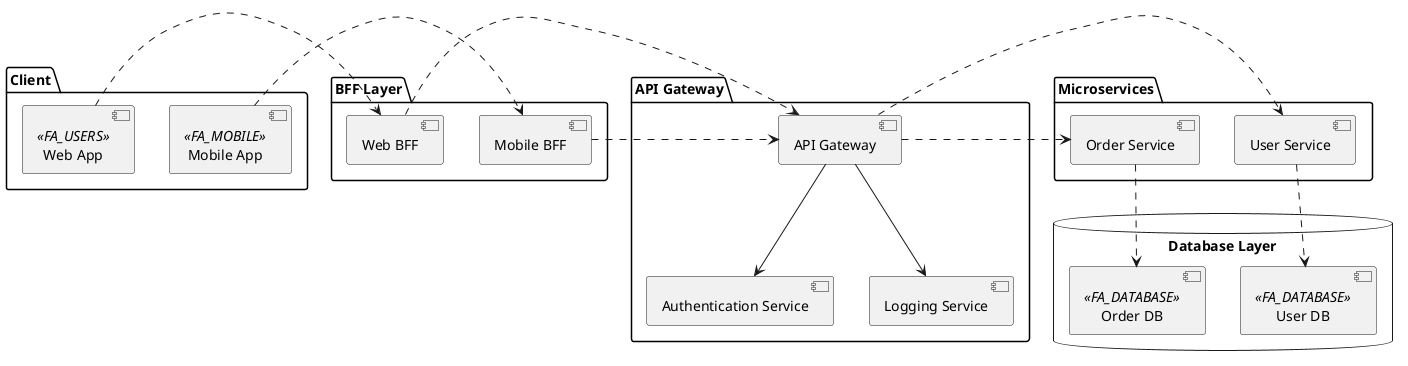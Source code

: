 @startuml
!include <tupadr3/font-awesome/users>
!include <tupadr3/font-awesome/mobile>
!include <tupadr3/font-awesome/database>

package "Client" {
  [Mobile App] as mobile <<FA_MOBILE>>
  [Web App] as web <<FA_USERS>>
}

package "API Gateway" {
  [API Gateway] as gateway
  gateway -down-> [Authentication Service]
  gateway -down-> [Logging Service] 
}

package "BFF Layer" {
  [Mobile BFF] as mobileBff
  [Web BFF] as webBff
}

package "Microservices" {
  [User Service] as user 
  [Order Service] as order
}

database "Database Layer" {
  [User DB] <<FA_DATABASE>>
  [Order DB] <<FA_DATABASE>>
}

mobile .right.> mobileBff
web .right.> webBff

mobileBff .right.> gateway
webBff .right.> gateway

gateway .right.> user
gateway .right.> order

user .down.> [User DB]
order .down.> [Order DB]
@enduml
